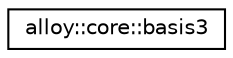 digraph "Graphical Class Hierarchy"
{
  edge [fontname="Helvetica",fontsize="10",labelfontname="Helvetica",labelfontsize="10"];
  node [fontname="Helvetica",fontsize="10",shape=record];
  rankdir="LR";
  Node1 [label="alloy::core::basis3",height=0.2,width=0.4,color="black", fillcolor="white", style="filled",URL="$dd/d90/classalloy_1_1core_1_1basis3.html",tooltip="Represents the basis of a 3d coordinate system. "];
}
